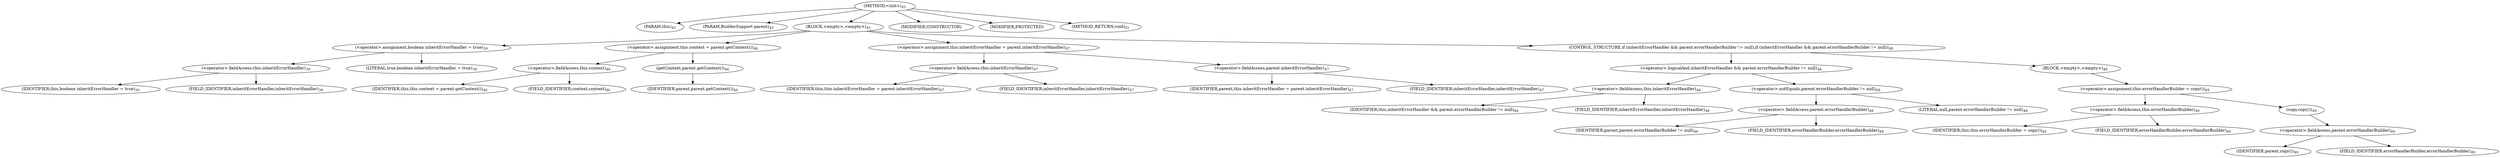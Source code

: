 digraph "&lt;init&gt;" {  
"91" [label = <(METHOD,&lt;init&gt;)<SUB>45</SUB>> ]
"6" [label = <(PARAM,this)<SUB>45</SUB>> ]
"92" [label = <(PARAM,BuilderSupport parent)<SUB>45</SUB>> ]
"93" [label = <(BLOCK,&lt;empty&gt;,&lt;empty&gt;)<SUB>45</SUB>> ]
"94" [label = <(&lt;operator&gt;.assignment,boolean inheritErrorHandler = true)<SUB>39</SUB>> ]
"95" [label = <(&lt;operator&gt;.fieldAccess,this.inheritErrorHandler)<SUB>39</SUB>> ]
"96" [label = <(IDENTIFIER,this,boolean inheritErrorHandler = true)<SUB>39</SUB>> ]
"97" [label = <(FIELD_IDENTIFIER,inheritErrorHandler,inheritErrorHandler)<SUB>39</SUB>> ]
"98" [label = <(LITERAL,true,boolean inheritErrorHandler = true)<SUB>39</SUB>> ]
"99" [label = <(&lt;operator&gt;.assignment,this.context = parent.getContext())<SUB>46</SUB>> ]
"100" [label = <(&lt;operator&gt;.fieldAccess,this.context)<SUB>46</SUB>> ]
"5" [label = <(IDENTIFIER,this,this.context = parent.getContext())<SUB>46</SUB>> ]
"101" [label = <(FIELD_IDENTIFIER,context,context)<SUB>46</SUB>> ]
"102" [label = <(getContext,parent.getContext())<SUB>46</SUB>> ]
"103" [label = <(IDENTIFIER,parent,parent.getContext())<SUB>46</SUB>> ]
"104" [label = <(&lt;operator&gt;.assignment,this.inheritErrorHandler = parent.inheritErrorHandler)<SUB>47</SUB>> ]
"105" [label = <(&lt;operator&gt;.fieldAccess,this.inheritErrorHandler)<SUB>47</SUB>> ]
"7" [label = <(IDENTIFIER,this,this.inheritErrorHandler = parent.inheritErrorHandler)<SUB>47</SUB>> ]
"106" [label = <(FIELD_IDENTIFIER,inheritErrorHandler,inheritErrorHandler)<SUB>47</SUB>> ]
"107" [label = <(&lt;operator&gt;.fieldAccess,parent.inheritErrorHandler)<SUB>47</SUB>> ]
"108" [label = <(IDENTIFIER,parent,this.inheritErrorHandler = parent.inheritErrorHandler)<SUB>47</SUB>> ]
"109" [label = <(FIELD_IDENTIFIER,inheritErrorHandler,inheritErrorHandler)<SUB>47</SUB>> ]
"110" [label = <(CONTROL_STRUCTURE,if (inheritErrorHandler &amp;&amp; parent.errorHandlerBuilder != null),if (inheritErrorHandler &amp;&amp; parent.errorHandlerBuilder != null))<SUB>48</SUB>> ]
"111" [label = <(&lt;operator&gt;.logicalAnd,inheritErrorHandler &amp;&amp; parent.errorHandlerBuilder != null)<SUB>48</SUB>> ]
"112" [label = <(&lt;operator&gt;.fieldAccess,this.inheritErrorHandler)<SUB>48</SUB>> ]
"113" [label = <(IDENTIFIER,this,inheritErrorHandler &amp;&amp; parent.errorHandlerBuilder != null)<SUB>48</SUB>> ]
"114" [label = <(FIELD_IDENTIFIER,inheritErrorHandler,inheritErrorHandler)<SUB>48</SUB>> ]
"115" [label = <(&lt;operator&gt;.notEquals,parent.errorHandlerBuilder != null)<SUB>48</SUB>> ]
"116" [label = <(&lt;operator&gt;.fieldAccess,parent.errorHandlerBuilder)<SUB>48</SUB>> ]
"117" [label = <(IDENTIFIER,parent,parent.errorHandlerBuilder != null)<SUB>48</SUB>> ]
"118" [label = <(FIELD_IDENTIFIER,errorHandlerBuilder,errorHandlerBuilder)<SUB>48</SUB>> ]
"119" [label = <(LITERAL,null,parent.errorHandlerBuilder != null)<SUB>48</SUB>> ]
"120" [label = <(BLOCK,&lt;empty&gt;,&lt;empty&gt;)<SUB>48</SUB>> ]
"121" [label = <(&lt;operator&gt;.assignment,this.errorHandlerBuilder = copy())<SUB>49</SUB>> ]
"122" [label = <(&lt;operator&gt;.fieldAccess,this.errorHandlerBuilder)<SUB>49</SUB>> ]
"8" [label = <(IDENTIFIER,this,this.errorHandlerBuilder = copy())<SUB>49</SUB>> ]
"123" [label = <(FIELD_IDENTIFIER,errorHandlerBuilder,errorHandlerBuilder)<SUB>49</SUB>> ]
"124" [label = <(copy,copy())<SUB>49</SUB>> ]
"125" [label = <(&lt;operator&gt;.fieldAccess,parent.errorHandlerBuilder)<SUB>49</SUB>> ]
"126" [label = <(IDENTIFIER,parent,copy())<SUB>49</SUB>> ]
"127" [label = <(FIELD_IDENTIFIER,errorHandlerBuilder,errorHandlerBuilder)<SUB>49</SUB>> ]
"128" [label = <(MODIFIER,CONSTRUCTOR)> ]
"129" [label = <(MODIFIER,PROTECTED)> ]
"130" [label = <(METHOD_RETURN,void)<SUB>51</SUB>> ]
  "91" -> "6" 
  "91" -> "92" 
  "91" -> "93" 
  "91" -> "128" 
  "91" -> "129" 
  "91" -> "130" 
  "93" -> "94" 
  "93" -> "99" 
  "93" -> "104" 
  "93" -> "110" 
  "94" -> "95" 
  "94" -> "98" 
  "95" -> "96" 
  "95" -> "97" 
  "99" -> "100" 
  "99" -> "102" 
  "100" -> "5" 
  "100" -> "101" 
  "102" -> "103" 
  "104" -> "105" 
  "104" -> "107" 
  "105" -> "7" 
  "105" -> "106" 
  "107" -> "108" 
  "107" -> "109" 
  "110" -> "111" 
  "110" -> "120" 
  "111" -> "112" 
  "111" -> "115" 
  "112" -> "113" 
  "112" -> "114" 
  "115" -> "116" 
  "115" -> "119" 
  "116" -> "117" 
  "116" -> "118" 
  "120" -> "121" 
  "121" -> "122" 
  "121" -> "124" 
  "122" -> "8" 
  "122" -> "123" 
  "124" -> "125" 
  "125" -> "126" 
  "125" -> "127" 
}
